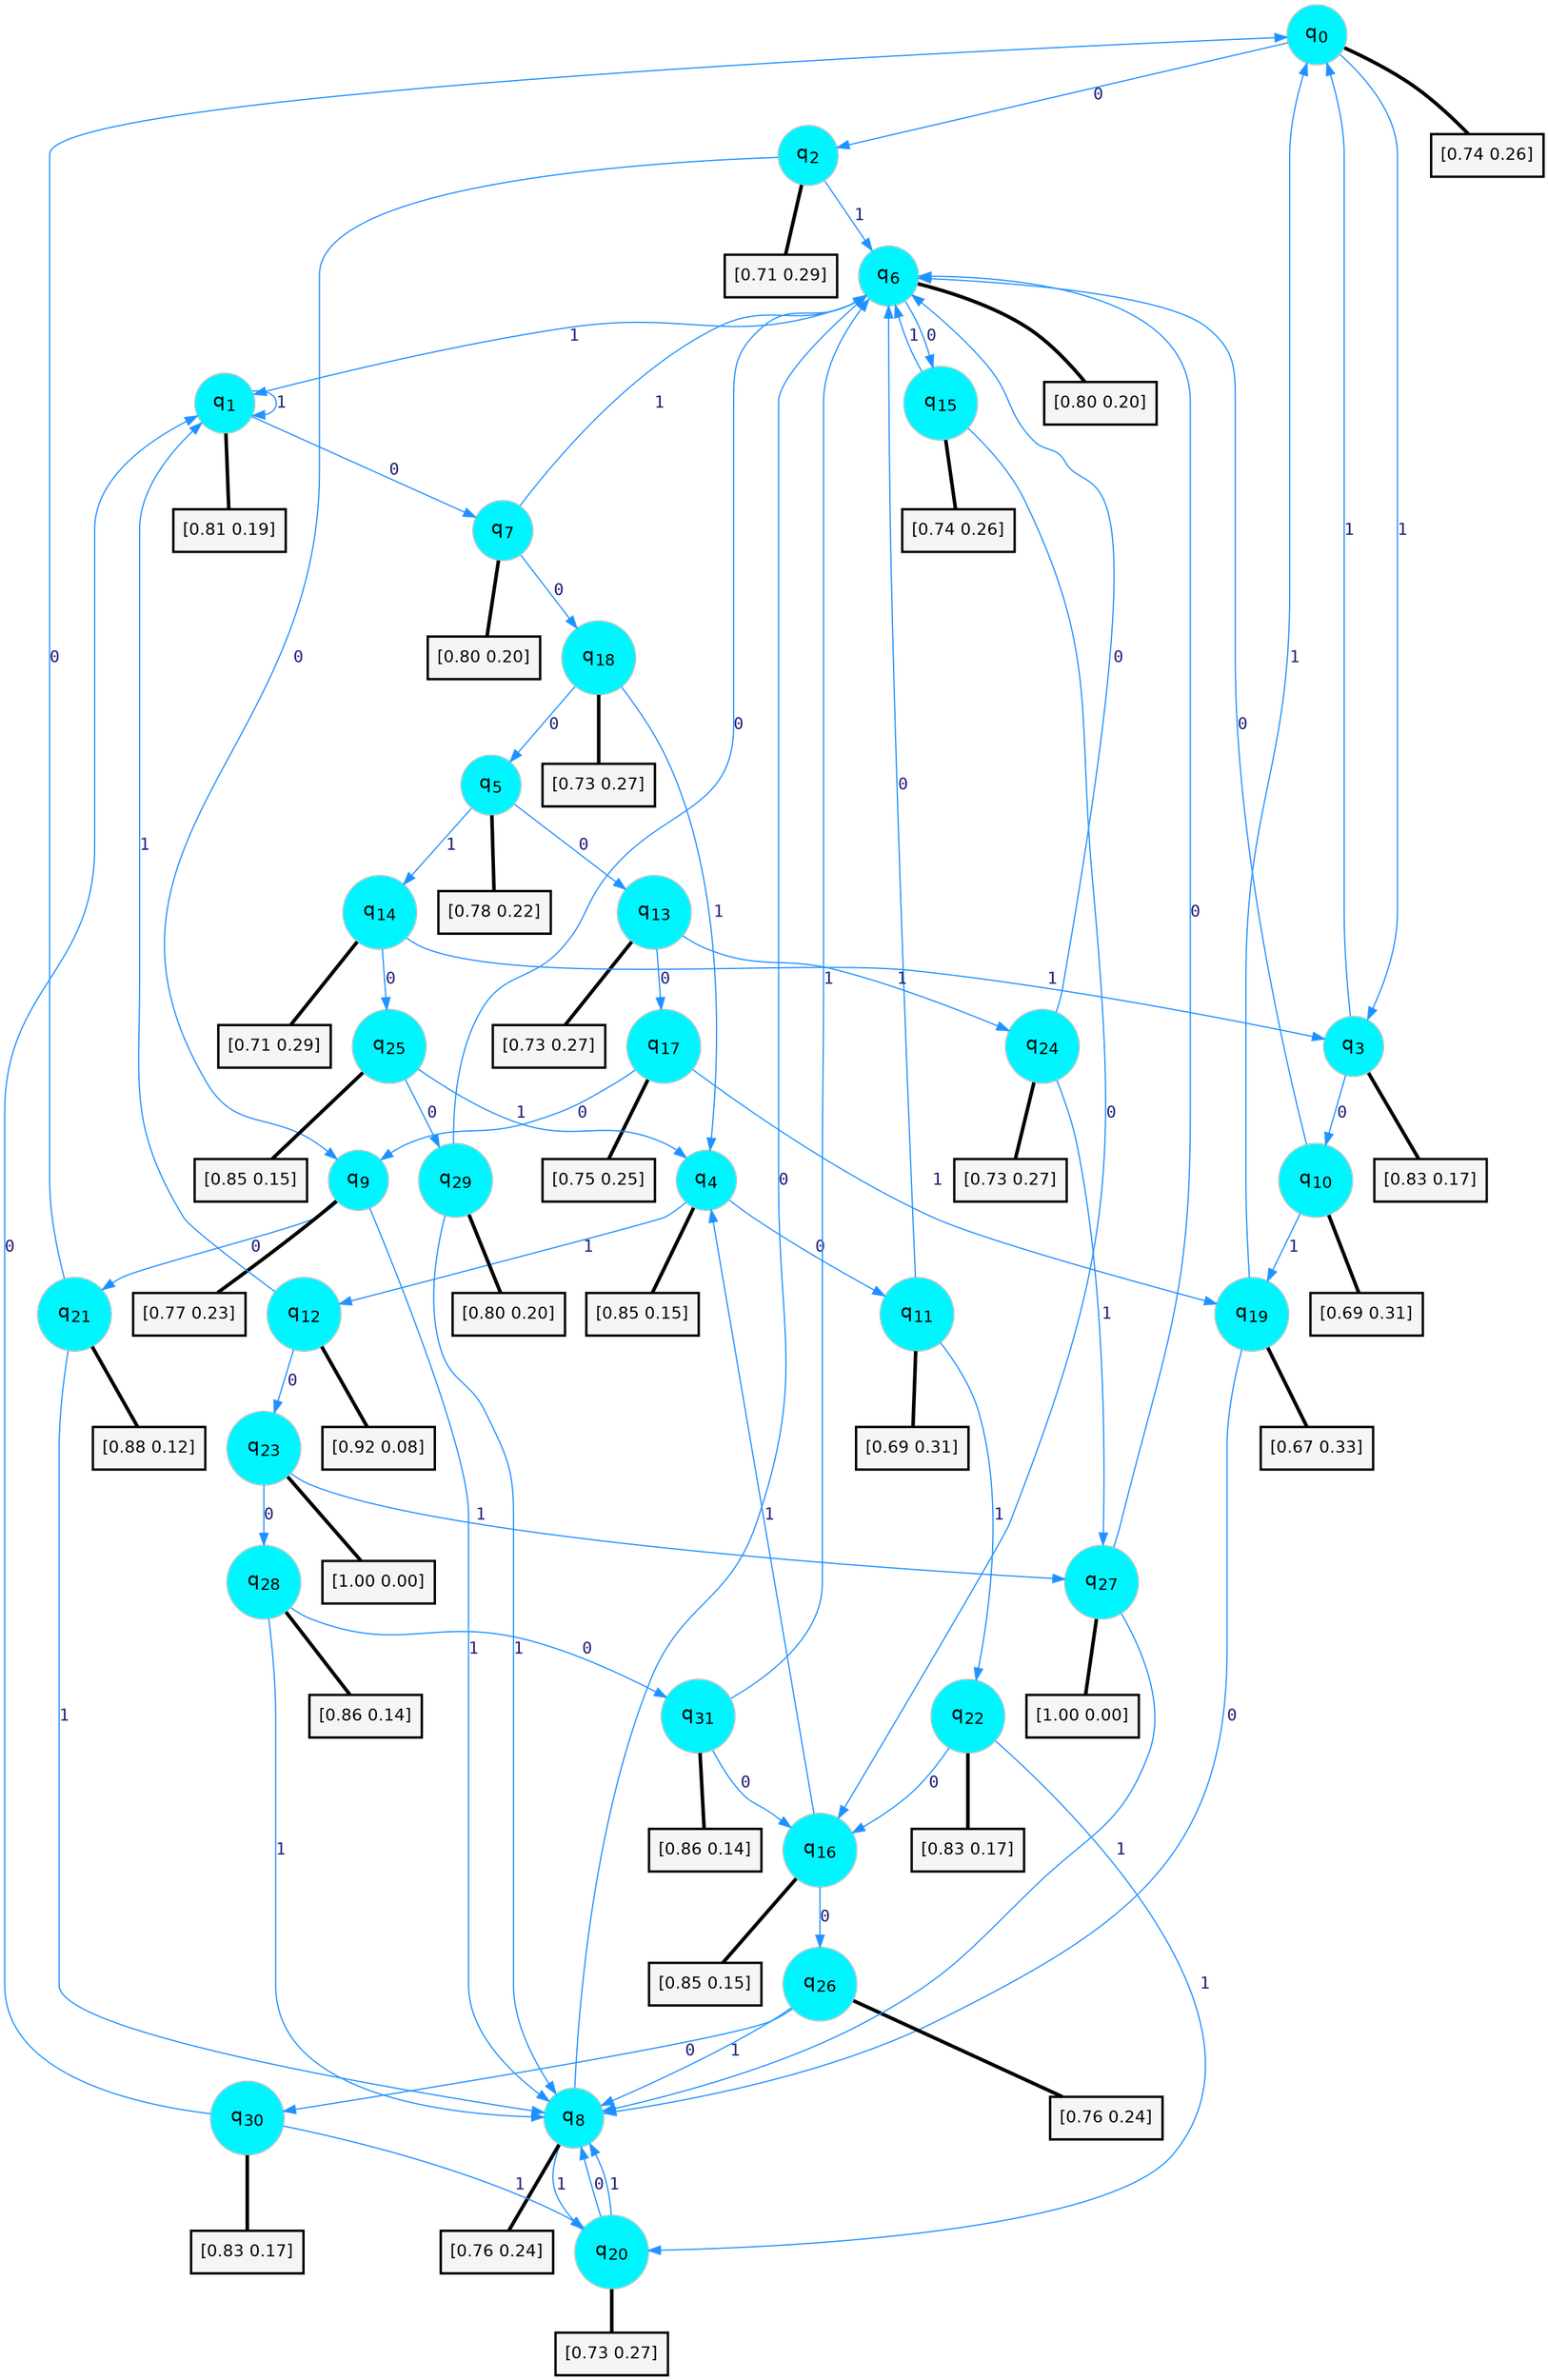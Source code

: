 digraph G {
graph [
bgcolor=transparent, dpi=300, rankdir=TD, size="40,25"];
node [
color=gray, fillcolor=turquoise1, fontcolor=black, fontname=Helvetica, fontsize=16, fontweight=bold, shape=circle, style=filled];
edge [
arrowsize=1, color=dodgerblue1, fontcolor=midnightblue, fontname=courier, fontweight=bold, penwidth=1, style=solid, weight=20];
0[label=<q<SUB>0</SUB>>];
1[label=<q<SUB>1</SUB>>];
2[label=<q<SUB>2</SUB>>];
3[label=<q<SUB>3</SUB>>];
4[label=<q<SUB>4</SUB>>];
5[label=<q<SUB>5</SUB>>];
6[label=<q<SUB>6</SUB>>];
7[label=<q<SUB>7</SUB>>];
8[label=<q<SUB>8</SUB>>];
9[label=<q<SUB>9</SUB>>];
10[label=<q<SUB>10</SUB>>];
11[label=<q<SUB>11</SUB>>];
12[label=<q<SUB>12</SUB>>];
13[label=<q<SUB>13</SUB>>];
14[label=<q<SUB>14</SUB>>];
15[label=<q<SUB>15</SUB>>];
16[label=<q<SUB>16</SUB>>];
17[label=<q<SUB>17</SUB>>];
18[label=<q<SUB>18</SUB>>];
19[label=<q<SUB>19</SUB>>];
20[label=<q<SUB>20</SUB>>];
21[label=<q<SUB>21</SUB>>];
22[label=<q<SUB>22</SUB>>];
23[label=<q<SUB>23</SUB>>];
24[label=<q<SUB>24</SUB>>];
25[label=<q<SUB>25</SUB>>];
26[label=<q<SUB>26</SUB>>];
27[label=<q<SUB>27</SUB>>];
28[label=<q<SUB>28</SUB>>];
29[label=<q<SUB>29</SUB>>];
30[label=<q<SUB>30</SUB>>];
31[label=<q<SUB>31</SUB>>];
32[label="[0.74 0.26]", shape=box,fontcolor=black, fontname=Helvetica, fontsize=14, penwidth=2, fillcolor=whitesmoke,color=black];
33[label="[0.81 0.19]", shape=box,fontcolor=black, fontname=Helvetica, fontsize=14, penwidth=2, fillcolor=whitesmoke,color=black];
34[label="[0.71 0.29]", shape=box,fontcolor=black, fontname=Helvetica, fontsize=14, penwidth=2, fillcolor=whitesmoke,color=black];
35[label="[0.83 0.17]", shape=box,fontcolor=black, fontname=Helvetica, fontsize=14, penwidth=2, fillcolor=whitesmoke,color=black];
36[label="[0.85 0.15]", shape=box,fontcolor=black, fontname=Helvetica, fontsize=14, penwidth=2, fillcolor=whitesmoke,color=black];
37[label="[0.78 0.22]", shape=box,fontcolor=black, fontname=Helvetica, fontsize=14, penwidth=2, fillcolor=whitesmoke,color=black];
38[label="[0.80 0.20]", shape=box,fontcolor=black, fontname=Helvetica, fontsize=14, penwidth=2, fillcolor=whitesmoke,color=black];
39[label="[0.80 0.20]", shape=box,fontcolor=black, fontname=Helvetica, fontsize=14, penwidth=2, fillcolor=whitesmoke,color=black];
40[label="[0.76 0.24]", shape=box,fontcolor=black, fontname=Helvetica, fontsize=14, penwidth=2, fillcolor=whitesmoke,color=black];
41[label="[0.77 0.23]", shape=box,fontcolor=black, fontname=Helvetica, fontsize=14, penwidth=2, fillcolor=whitesmoke,color=black];
42[label="[0.69 0.31]", shape=box,fontcolor=black, fontname=Helvetica, fontsize=14, penwidth=2, fillcolor=whitesmoke,color=black];
43[label="[0.69 0.31]", shape=box,fontcolor=black, fontname=Helvetica, fontsize=14, penwidth=2, fillcolor=whitesmoke,color=black];
44[label="[0.92 0.08]", shape=box,fontcolor=black, fontname=Helvetica, fontsize=14, penwidth=2, fillcolor=whitesmoke,color=black];
45[label="[0.73 0.27]", shape=box,fontcolor=black, fontname=Helvetica, fontsize=14, penwidth=2, fillcolor=whitesmoke,color=black];
46[label="[0.71 0.29]", shape=box,fontcolor=black, fontname=Helvetica, fontsize=14, penwidth=2, fillcolor=whitesmoke,color=black];
47[label="[0.74 0.26]", shape=box,fontcolor=black, fontname=Helvetica, fontsize=14, penwidth=2, fillcolor=whitesmoke,color=black];
48[label="[0.85 0.15]", shape=box,fontcolor=black, fontname=Helvetica, fontsize=14, penwidth=2, fillcolor=whitesmoke,color=black];
49[label="[0.75 0.25]", shape=box,fontcolor=black, fontname=Helvetica, fontsize=14, penwidth=2, fillcolor=whitesmoke,color=black];
50[label="[0.73 0.27]", shape=box,fontcolor=black, fontname=Helvetica, fontsize=14, penwidth=2, fillcolor=whitesmoke,color=black];
51[label="[0.67 0.33]", shape=box,fontcolor=black, fontname=Helvetica, fontsize=14, penwidth=2, fillcolor=whitesmoke,color=black];
52[label="[0.73 0.27]", shape=box,fontcolor=black, fontname=Helvetica, fontsize=14, penwidth=2, fillcolor=whitesmoke,color=black];
53[label="[0.88 0.12]", shape=box,fontcolor=black, fontname=Helvetica, fontsize=14, penwidth=2, fillcolor=whitesmoke,color=black];
54[label="[0.83 0.17]", shape=box,fontcolor=black, fontname=Helvetica, fontsize=14, penwidth=2, fillcolor=whitesmoke,color=black];
55[label="[1.00 0.00]", shape=box,fontcolor=black, fontname=Helvetica, fontsize=14, penwidth=2, fillcolor=whitesmoke,color=black];
56[label="[0.73 0.27]", shape=box,fontcolor=black, fontname=Helvetica, fontsize=14, penwidth=2, fillcolor=whitesmoke,color=black];
57[label="[0.85 0.15]", shape=box,fontcolor=black, fontname=Helvetica, fontsize=14, penwidth=2, fillcolor=whitesmoke,color=black];
58[label="[0.76 0.24]", shape=box,fontcolor=black, fontname=Helvetica, fontsize=14, penwidth=2, fillcolor=whitesmoke,color=black];
59[label="[1.00 0.00]", shape=box,fontcolor=black, fontname=Helvetica, fontsize=14, penwidth=2, fillcolor=whitesmoke,color=black];
60[label="[0.86 0.14]", shape=box,fontcolor=black, fontname=Helvetica, fontsize=14, penwidth=2, fillcolor=whitesmoke,color=black];
61[label="[0.80 0.20]", shape=box,fontcolor=black, fontname=Helvetica, fontsize=14, penwidth=2, fillcolor=whitesmoke,color=black];
62[label="[0.83 0.17]", shape=box,fontcolor=black, fontname=Helvetica, fontsize=14, penwidth=2, fillcolor=whitesmoke,color=black];
63[label="[0.86 0.14]", shape=box,fontcolor=black, fontname=Helvetica, fontsize=14, penwidth=2, fillcolor=whitesmoke,color=black];
0->2 [label=0];
0->3 [label=1];
0->32 [arrowhead=none, penwidth=3,color=black];
1->7 [label=0];
1->1 [label=1];
1->33 [arrowhead=none, penwidth=3,color=black];
2->9 [label=0];
2->6 [label=1];
2->34 [arrowhead=none, penwidth=3,color=black];
3->10 [label=0];
3->0 [label=1];
3->35 [arrowhead=none, penwidth=3,color=black];
4->11 [label=0];
4->12 [label=1];
4->36 [arrowhead=none, penwidth=3,color=black];
5->13 [label=0];
5->14 [label=1];
5->37 [arrowhead=none, penwidth=3,color=black];
6->15 [label=0];
6->1 [label=1];
6->38 [arrowhead=none, penwidth=3,color=black];
7->18 [label=0];
7->6 [label=1];
7->39 [arrowhead=none, penwidth=3,color=black];
8->6 [label=0];
8->20 [label=1];
8->40 [arrowhead=none, penwidth=3,color=black];
9->21 [label=0];
9->8 [label=1];
9->41 [arrowhead=none, penwidth=3,color=black];
10->6 [label=0];
10->19 [label=1];
10->42 [arrowhead=none, penwidth=3,color=black];
11->6 [label=0];
11->22 [label=1];
11->43 [arrowhead=none, penwidth=3,color=black];
12->23 [label=0];
12->1 [label=1];
12->44 [arrowhead=none, penwidth=3,color=black];
13->17 [label=0];
13->24 [label=1];
13->45 [arrowhead=none, penwidth=3,color=black];
14->25 [label=0];
14->3 [label=1];
14->46 [arrowhead=none, penwidth=3,color=black];
15->16 [label=0];
15->6 [label=1];
15->47 [arrowhead=none, penwidth=3,color=black];
16->26 [label=0];
16->4 [label=1];
16->48 [arrowhead=none, penwidth=3,color=black];
17->9 [label=0];
17->19 [label=1];
17->49 [arrowhead=none, penwidth=3,color=black];
18->5 [label=0];
18->4 [label=1];
18->50 [arrowhead=none, penwidth=3,color=black];
19->8 [label=0];
19->0 [label=1];
19->51 [arrowhead=none, penwidth=3,color=black];
20->8 [label=0];
20->8 [label=1];
20->52 [arrowhead=none, penwidth=3,color=black];
21->0 [label=0];
21->8 [label=1];
21->53 [arrowhead=none, penwidth=3,color=black];
22->16 [label=0];
22->20 [label=1];
22->54 [arrowhead=none, penwidth=3,color=black];
23->28 [label=0];
23->27 [label=1];
23->55 [arrowhead=none, penwidth=3,color=black];
24->6 [label=0];
24->27 [label=1];
24->56 [arrowhead=none, penwidth=3,color=black];
25->29 [label=0];
25->4 [label=1];
25->57 [arrowhead=none, penwidth=3,color=black];
26->30 [label=0];
26->8 [label=1];
26->58 [arrowhead=none, penwidth=3,color=black];
27->6 [label=0];
27->8 [label=1];
27->59 [arrowhead=none, penwidth=3,color=black];
28->31 [label=0];
28->8 [label=1];
28->60 [arrowhead=none, penwidth=3,color=black];
29->6 [label=0];
29->8 [label=1];
29->61 [arrowhead=none, penwidth=3,color=black];
30->1 [label=0];
30->20 [label=1];
30->62 [arrowhead=none, penwidth=3,color=black];
31->16 [label=0];
31->6 [label=1];
31->63 [arrowhead=none, penwidth=3,color=black];
}

